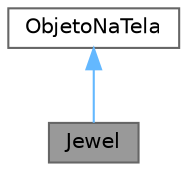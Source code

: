digraph "Jewel"
{
 // LATEX_PDF_SIZE
  bgcolor="transparent";
  edge [fontname=Helvetica,fontsize=10,labelfontname=Helvetica,labelfontsize=10];
  node [fontname=Helvetica,fontsize=10,shape=box,height=0.2,width=0.4];
  Node1 [label="Jewel",height=0.2,width=0.4,color="gray40", fillcolor="grey60", style="filled", fontcolor="black",tooltip=" "];
  Node2 -> Node1 [dir="back",color="steelblue1",style="solid"];
  Node2 [label="ObjetoNaTela",height=0.2,width=0.4,color="gray40", fillcolor="white", style="filled",URL="$class_objeto_na_tela.html",tooltip="Class  ObjetoNaTela é um classe abstrata que armazena as informações comuns a todos os elementos que ..."];
}
